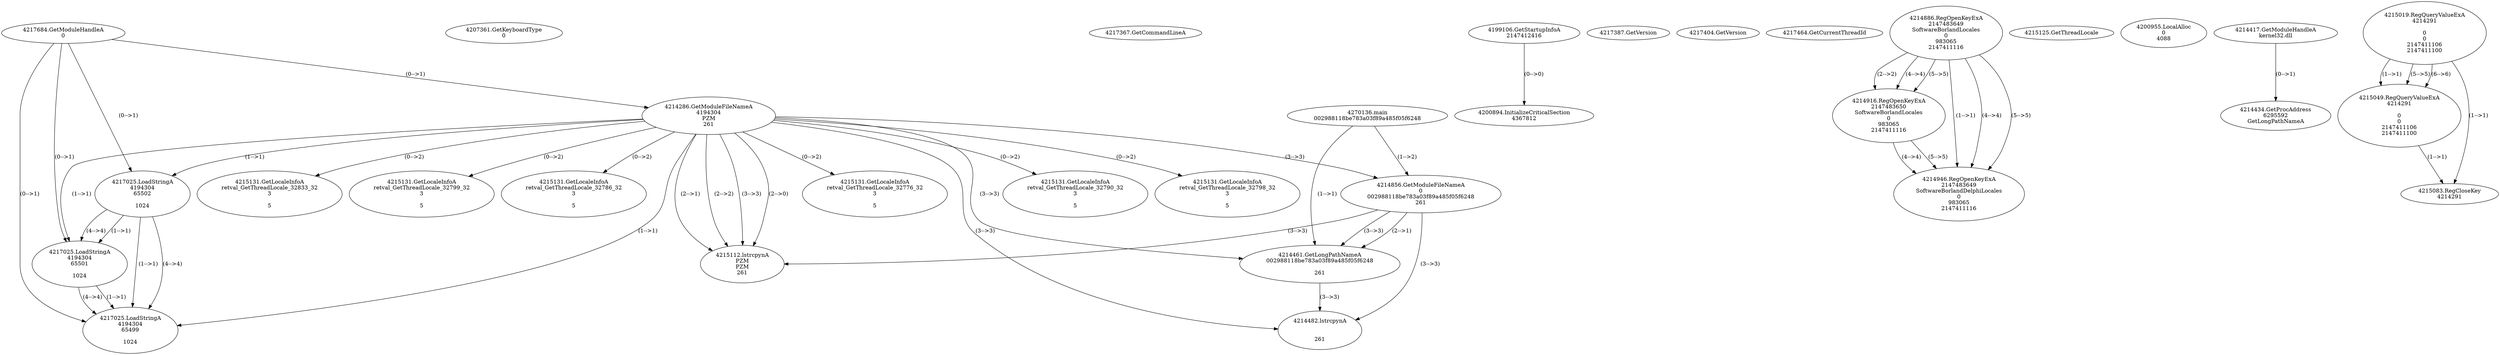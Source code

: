 // Global SCDG with merge call
digraph {
	0 [label="4270136.main
002988118be783a03f89a485f05f6248"]
	1 [label="4217684.GetModuleHandleA
0"]
	2 [label="4207361.GetKeyboardType
0"]
	3 [label="4217367.GetCommandLineA
"]
	4 [label="4199106.GetStartupInfoA
2147412416"]
	5 [label="4217387.GetVersion
"]
	6 [label="4217404.GetVersion
"]
	7 [label="4217464.GetCurrentThreadId
"]
	8 [label="4214286.GetModuleFileNameA
4194304
PZM
261"]
	1 -> 8 [label="(0-->1)"]
	9 [label="4214856.GetModuleFileNameA
0
002988118be783a03f89a485f05f6248
261"]
	0 -> 9 [label="(1-->2)"]
	8 -> 9 [label="(3-->3)"]
	10 [label="4214886.RegOpenKeyExA
2147483649
Software\Borland\Locales
0
983065
2147411116"]
	11 [label="4214916.RegOpenKeyExA
2147483650
Software\Borland\Locales
0
983065
2147411116"]
	10 -> 11 [label="(2-->2)"]
	10 -> 11 [label="(4-->4)"]
	10 -> 11 [label="(5-->5)"]
	12 [label="4214946.RegOpenKeyExA
2147483649
Software\Borland\Delphi\Locales
0
983065
2147411116"]
	10 -> 12 [label="(1-->1)"]
	10 -> 12 [label="(4-->4)"]
	11 -> 12 [label="(4-->4)"]
	10 -> 12 [label="(5-->5)"]
	11 -> 12 [label="(5-->5)"]
	13 [label="4215112.lstrcpynA
PZM
PZM
261"]
	8 -> 13 [label="(2-->1)"]
	8 -> 13 [label="(2-->2)"]
	8 -> 13 [label="(3-->3)"]
	9 -> 13 [label="(3-->3)"]
	8 -> 13 [label="(2-->0)"]
	14 [label="4215125.GetThreadLocale
"]
	15 [label="4215131.GetLocaleInfoA
retval_GetThreadLocale_32776_32
3

5"]
	8 -> 15 [label="(0-->2)"]
	16 [label="4217025.LoadStringA
4194304
65502

1024"]
	1 -> 16 [label="(0-->1)"]
	8 -> 16 [label="(1-->1)"]
	17 [label="4217025.LoadStringA
4194304
65501

1024"]
	1 -> 17 [label="(0-->1)"]
	8 -> 17 [label="(1-->1)"]
	16 -> 17 [label="(1-->1)"]
	16 -> 17 [label="(4-->4)"]
	18 [label="4217025.LoadStringA
4194304
65499

1024"]
	1 -> 18 [label="(0-->1)"]
	8 -> 18 [label="(1-->1)"]
	16 -> 18 [label="(1-->1)"]
	17 -> 18 [label="(1-->1)"]
	16 -> 18 [label="(4-->4)"]
	17 -> 18 [label="(4-->4)"]
	19 [label="4200894.InitializeCriticalSection
4367812"]
	4 -> 19 [label="(0-->0)"]
	20 [label="4200955.LocalAlloc
0
4088"]
	21 [label="4214417.GetModuleHandleA
kernel32.dll"]
	22 [label="4214434.GetProcAddress
6295592
GetLongPathNameA"]
	21 -> 22 [label="(0-->1)"]
	23 [label="4214461.GetLongPathNameA
002988118be783a03f89a485f05f6248

261"]
	0 -> 23 [label="(1-->1)"]
	9 -> 23 [label="(2-->1)"]
	8 -> 23 [label="(3-->3)"]
	9 -> 23 [label="(3-->3)"]
	24 [label="4214482.lstrcpynA


261"]
	8 -> 24 [label="(3-->3)"]
	9 -> 24 [label="(3-->3)"]
	23 -> 24 [label="(3-->3)"]
	25 [label="4215019.RegQueryValueExA
4214291

0
0
2147411106
2147411100"]
	26 [label="4215049.RegQueryValueExA
4214291

0
0
2147411106
2147411100"]
	25 -> 26 [label="(1-->1)"]
	25 -> 26 [label="(5-->5)"]
	25 -> 26 [label="(6-->6)"]
	27 [label="4215083.RegCloseKey
4214291"]
	25 -> 27 [label="(1-->1)"]
	26 -> 27 [label="(1-->1)"]
	28 [label="4215131.GetLocaleInfoA
retval_GetThreadLocale_32790_32
3

5"]
	8 -> 28 [label="(0-->2)"]
	29 [label="4215131.GetLocaleInfoA
retval_GetThreadLocale_32798_32
3

5"]
	8 -> 29 [label="(0-->2)"]
	30 [label="4215131.GetLocaleInfoA
retval_GetThreadLocale_32833_32
3

5"]
	8 -> 30 [label="(0-->2)"]
	31 [label="4215131.GetLocaleInfoA
retval_GetThreadLocale_32799_32
3

5"]
	8 -> 31 [label="(0-->2)"]
	32 [label="4215131.GetLocaleInfoA
retval_GetThreadLocale_32786_32
3

5"]
	8 -> 32 [label="(0-->2)"]
}
